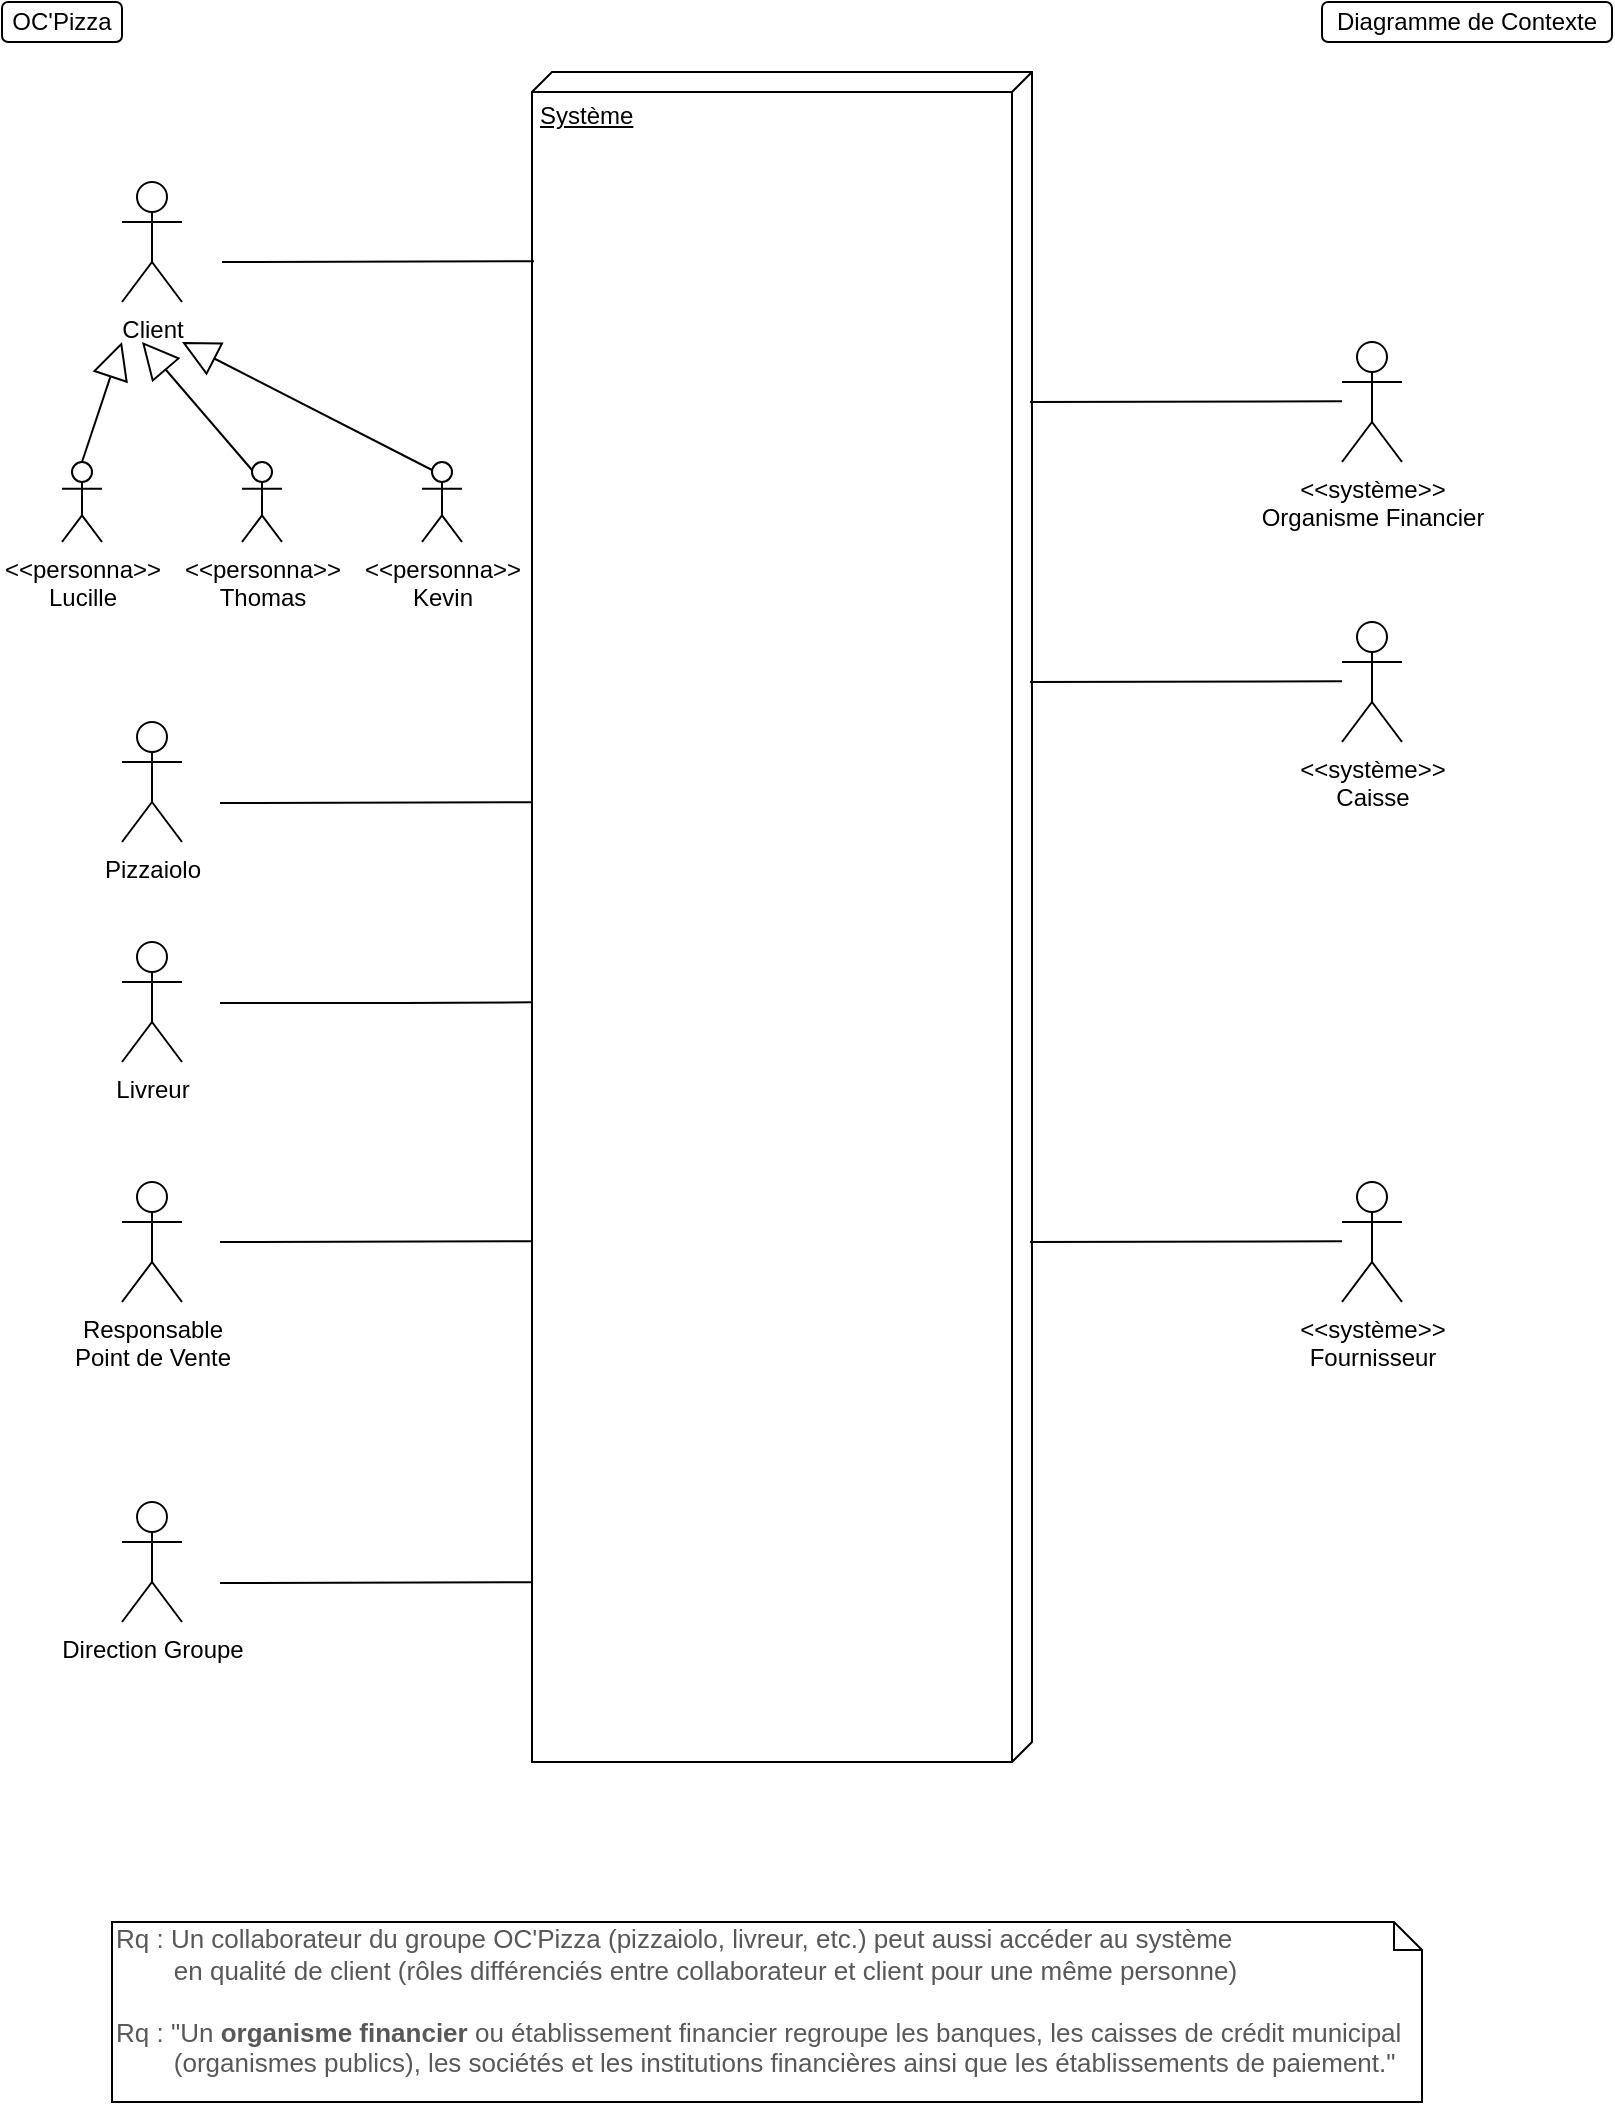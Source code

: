 <mxfile version="12.3.0" type="device" pages="1"><diagram id="ZVZr_ygmx5iWLDqqZzpk" name="Page-1"><mxGraphModel dx="1084" dy="1820" grid="1" gridSize="10" guides="1" tooltips="1" connect="1" arrows="1" fold="1" page="1" pageScale="1" pageWidth="827" pageHeight="1169" math="0" shadow="0"><root><mxCell id="0"/><mxCell id="1" parent="0"/><mxCell id="HdKIo4G3xb_w0U2Cbs_q-1" value="Système" style="verticalAlign=top;align=left;spacingTop=8;spacingLeft=2;spacingRight=12;shape=cube;size=10;direction=south;fontStyle=4;html=1;" parent="1" vertex="1"><mxGeometry x="275" y="-1125" width="250" height="845" as="geometry"/></mxCell><mxCell id="HdKIo4G3xb_w0U2Cbs_q-2" value="OC'Pizza" style="rounded=1;whiteSpace=wrap;html=1;" parent="1" vertex="1"><mxGeometry x="10" y="-1160" width="60" height="20" as="geometry"/></mxCell><mxCell id="HdKIo4G3xb_w0U2Cbs_q-5" value="Client" style="shape=umlActor;verticalLabelPosition=bottom;labelBackgroundColor=#ffffff;verticalAlign=top;html=1;" parent="1" vertex="1"><mxGeometry x="70" y="-1070" width="30" height="60" as="geometry"/></mxCell><mxCell id="HdKIo4G3xb_w0U2Cbs_q-7" value="Livreur" style="shape=umlActor;verticalLabelPosition=bottom;labelBackgroundColor=#ffffff;verticalAlign=top;html=1;" parent="1" vertex="1"><mxGeometry x="70" y="-690" width="30" height="60" as="geometry"/></mxCell><mxCell id="HdKIo4G3xb_w0U2Cbs_q-8" value="Pizzaiolo" style="shape=umlActor;verticalLabelPosition=bottom;labelBackgroundColor=#ffffff;verticalAlign=top;html=1;" parent="1" vertex="1"><mxGeometry x="70" y="-800" width="30" height="60" as="geometry"/></mxCell><mxCell id="HdKIo4G3xb_w0U2Cbs_q-12" value="Responsable&lt;br&gt;Point de Vente" style="shape=umlActor;verticalLabelPosition=bottom;labelBackgroundColor=#ffffff;verticalAlign=top;html=1;" parent="1" vertex="1"><mxGeometry x="70" y="-570" width="30" height="60" as="geometry"/></mxCell><mxCell id="HdKIo4G3xb_w0U2Cbs_q-15" value="Direction Groupe" style="shape=umlActor;verticalLabelPosition=bottom;labelBackgroundColor=#ffffff;verticalAlign=top;html=1;" parent="1" vertex="1"><mxGeometry x="70" y="-410" width="30" height="60" as="geometry"/></mxCell><mxCell id="HdKIo4G3xb_w0U2Cbs_q-17" value="&amp;lt;&amp;lt;système&amp;gt;&amp;gt;&lt;br&gt;Organisme Financier" style="shape=umlActor;verticalLabelPosition=bottom;labelBackgroundColor=#ffffff;verticalAlign=top;html=1;" parent="1" vertex="1"><mxGeometry x="680" y="-990" width="30" height="60" as="geometry"/></mxCell><mxCell id="HdKIo4G3xb_w0U2Cbs_q-19" value="&amp;lt;&amp;lt;système&amp;gt;&amp;gt;&lt;br&gt;Fournisseur" style="shape=umlActor;verticalLabelPosition=bottom;labelBackgroundColor=#ffffff;verticalAlign=top;html=1;" parent="1" vertex="1"><mxGeometry x="680" y="-570" width="30" height="60" as="geometry"/></mxCell><mxCell id="HdKIo4G3xb_w0U2Cbs_q-22" value="" style="endArrow=none;html=1;entryX=0.112;entryY=0.996;entryDx=0;entryDy=0;entryPerimeter=0;" parent="1" target="HdKIo4G3xb_w0U2Cbs_q-1" edge="1"><mxGeometry width="50" height="50" relative="1" as="geometry"><mxPoint x="120" y="-1030" as="sourcePoint"/><mxPoint x="170" y="-1080" as="targetPoint"/><Array as="points"/></mxGeometry></mxCell><mxCell id="HdKIo4G3xb_w0U2Cbs_q-23" value="" style="endArrow=none;html=1;entryX=0.112;entryY=0.996;entryDx=0;entryDy=0;entryPerimeter=0;" parent="1" edge="1"><mxGeometry width="50" height="50" relative="1" as="geometry"><mxPoint x="119" y="-759.5" as="sourcePoint"/><mxPoint x="275" y="-759.86" as="targetPoint"/><Array as="points"/></mxGeometry></mxCell><mxCell id="HdKIo4G3xb_w0U2Cbs_q-24" value="" style="endArrow=none;html=1;entryX=0.112;entryY=0.996;entryDx=0;entryDy=0;entryPerimeter=0;" parent="1" edge="1"><mxGeometry width="50" height="50" relative="1" as="geometry"><mxPoint x="119" y="-659.5" as="sourcePoint"/><mxPoint x="275" y="-659.86" as="targetPoint"/><Array as="points"><mxPoint x="170" y="-659.5"/><mxPoint x="200" y="-659.5"/></Array></mxGeometry></mxCell><mxCell id="HdKIo4G3xb_w0U2Cbs_q-25" value="" style="endArrow=none;html=1;entryX=0.112;entryY=0.996;entryDx=0;entryDy=0;entryPerimeter=0;" parent="1" edge="1"><mxGeometry width="50" height="50" relative="1" as="geometry"><mxPoint x="119" y="-540" as="sourcePoint"/><mxPoint x="275" y="-540.36" as="targetPoint"/><Array as="points"/></mxGeometry></mxCell><mxCell id="HdKIo4G3xb_w0U2Cbs_q-26" value="" style="endArrow=none;html=1;entryX=0.112;entryY=0.996;entryDx=0;entryDy=0;entryPerimeter=0;" parent="1" edge="1"><mxGeometry width="50" height="50" relative="1" as="geometry"><mxPoint x="524" y="-960" as="sourcePoint"/><mxPoint x="680" y="-960.36" as="targetPoint"/><Array as="points"/></mxGeometry></mxCell><mxCell id="HdKIo4G3xb_w0U2Cbs_q-27" value="" style="endArrow=none;html=1;entryX=0.112;entryY=0.996;entryDx=0;entryDy=0;entryPerimeter=0;" parent="1" edge="1"><mxGeometry width="50" height="50" relative="1" as="geometry"><mxPoint x="119" y="-369.5" as="sourcePoint"/><mxPoint x="275" y="-369.86" as="targetPoint"/><Array as="points"/></mxGeometry></mxCell><mxCell id="l9NPPDDAqNJRp2lqQ7k_-4" value="&amp;lt;&amp;lt;personna&amp;gt;&amp;gt;&lt;br&gt;Lucille" style="shape=umlActor;verticalLabelPosition=bottom;labelBackgroundColor=#ffffff;verticalAlign=top;html=1;" parent="1" vertex="1"><mxGeometry x="40" y="-930" width="20" height="40" as="geometry"/></mxCell><mxCell id="l9NPPDDAqNJRp2lqQ7k_-8" value="" style="endArrow=none;html=1;entryX=0.112;entryY=0.996;entryDx=0;entryDy=0;entryPerimeter=0;" parent="1" edge="1"><mxGeometry width="50" height="50" relative="1" as="geometry"><mxPoint x="524" y="-540" as="sourcePoint"/><mxPoint x="680" y="-540.36" as="targetPoint"/><Array as="points"/></mxGeometry></mxCell><mxCell id="l9NPPDDAqNJRp2lqQ7k_-9" value="&amp;lt;&amp;lt;personna&amp;gt;&amp;gt;&lt;br&gt;Thomas" style="shape=umlActor;verticalLabelPosition=bottom;labelBackgroundColor=#ffffff;verticalAlign=top;html=1;" parent="1" vertex="1"><mxGeometry x="130" y="-930" width="20" height="40" as="geometry"/></mxCell><mxCell id="l9NPPDDAqNJRp2lqQ7k_-10" value="&amp;lt;&amp;lt;personna&amp;gt;&amp;gt;&lt;br&gt;Kevin" style="shape=umlActor;verticalLabelPosition=bottom;labelBackgroundColor=#ffffff;verticalAlign=top;html=1;" parent="1" vertex="1"><mxGeometry x="220" y="-930" width="20" height="40" as="geometry"/></mxCell><mxCell id="l9NPPDDAqNJRp2lqQ7k_-17" value="" style="endArrow=block;endSize=16;endFill=0;html=1;exitX=0.5;exitY=0;exitDx=0;exitDy=0;exitPerimeter=0;" parent="1" source="l9NPPDDAqNJRp2lqQ7k_-4" edge="1"><mxGeometry width="160" relative="1" as="geometry"><mxPoint x="30" y="-830" as="sourcePoint"/><mxPoint x="70" y="-990" as="targetPoint"/></mxGeometry></mxCell><mxCell id="l9NPPDDAqNJRp2lqQ7k_-18" value="" style="endArrow=block;endSize=16;endFill=0;html=1;exitX=0.25;exitY=0.1;exitDx=0;exitDy=0;exitPerimeter=0;" parent="1" source="l9NPPDDAqNJRp2lqQ7k_-9" edge="1"><mxGeometry width="160" relative="1" as="geometry"><mxPoint x="60" y="-920" as="sourcePoint"/><mxPoint x="80" y="-990" as="targetPoint"/></mxGeometry></mxCell><mxCell id="l9NPPDDAqNJRp2lqQ7k_-19" value="" style="endArrow=block;endSize=16;endFill=0;html=1;exitX=0.25;exitY=0.1;exitDx=0;exitDy=0;exitPerimeter=0;" parent="1" source="l9NPPDDAqNJRp2lqQ7k_-10" edge="1"><mxGeometry width="160" relative="1" as="geometry"><mxPoint x="167.5" y="-930" as="sourcePoint"/><mxPoint x="100" y="-990" as="targetPoint"/></mxGeometry></mxCell><mxCell id="To6BiIbFO8HFQOvZ-po1-1" value="&amp;lt;&amp;lt;système&amp;gt;&amp;gt;&lt;br&gt;Caisse" style="shape=umlActor;verticalLabelPosition=bottom;labelBackgroundColor=#ffffff;verticalAlign=top;html=1;" parent="1" vertex="1"><mxGeometry x="680" y="-850" width="30" height="60" as="geometry"/></mxCell><mxCell id="To6BiIbFO8HFQOvZ-po1-2" value="" style="endArrow=none;html=1;entryX=0.112;entryY=0.996;entryDx=0;entryDy=0;entryPerimeter=0;" parent="1" edge="1"><mxGeometry width="50" height="50" relative="1" as="geometry"><mxPoint x="524" y="-820" as="sourcePoint"/><mxPoint x="680" y="-820.36" as="targetPoint"/><Array as="points"/></mxGeometry></mxCell><mxCell id="FnEUlbn6TjXTtUeELcB_-1" value="&lt;span style=&quot;color: rgb(88 , 88 , 90) ; font-family: &amp;#34;arial&amp;#34; , &amp;#34;verdana&amp;#34; , sans-serif ; font-size: 13px ; background-color: rgb(255 , 255 , 255)&quot;&gt;Rq : Un collaborateur du groupe OC'Pizza (pizzaiolo, livreur, etc.) peut aussi accéder au système&lt;br&gt;&amp;nbsp; &amp;nbsp; &amp;nbsp; &amp;nbsp; en qualité de client (rôles différenciés entre collaborateur et client pour une même personne)&lt;br&gt;&lt;br&gt;Rq : &quot;Un &lt;b&gt;organisme financier&lt;/b&gt; ou établissement financier regroupe les banques, les caisses de crédit municipal&amp;nbsp; &amp;nbsp; &amp;nbsp; &amp;nbsp; &amp;nbsp; (organismes publics), les sociétés et les institutions financières ainsi que les établissements de paiement.&quot;&lt;/span&gt;" style="shape=note;whiteSpace=wrap;html=1;size=14;verticalAlign=top;align=left;spacingTop=-6;" parent="1" vertex="1"><mxGeometry x="65" y="-200" width="655" height="90" as="geometry"/></mxCell><mxCell id="EowNtuXjuyBVE6ezybkK-1" value="Diagramme de Contexte" style="rounded=1;whiteSpace=wrap;html=1;" vertex="1" parent="1"><mxGeometry x="670" y="-1160" width="145" height="20" as="geometry"/></mxCell></root></mxGraphModel></diagram></mxfile>